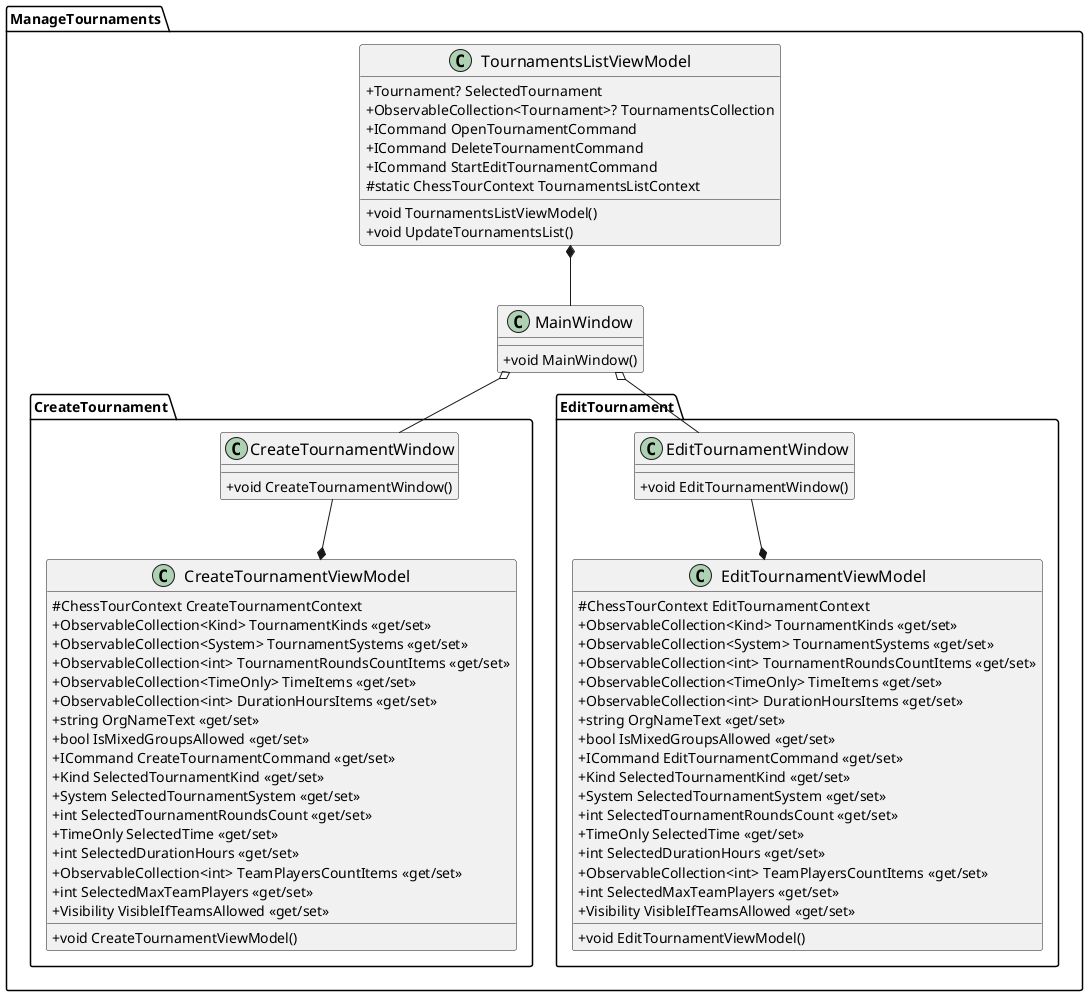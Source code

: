 ﻿@startuml Authentication

skinparam classAttributeIconSize 0

class Authentication.Login.AuthWindow {
    +void AuthWindow()
}


class Authentication.Login.LoginViewModel {
    +void LoginViewModel()
    +string Login <<get/set>>
    +string Password <<get/set>>
    +ICommand LoginCommand <<get/set>>
    +static User? CurrentUser <<get/set>>
    #static ChessTourContext LoginContext
}

class Authentication.Register.RegisterWindow {
    +void AuthWindow()
}

class Authentication.Register.RegisterViewModel {
    +void RegisterViewModel()
    +string Login <<get/set>>
    +string Password <<get/set>>
    +string PasswordConfirm <<get/set>>
    +ICommand RegisterCommand <<get/set>>
    #static ChessTourContext RegisterContext
}

abstract Helpers.ViewModelBase {
    +void ViewModelBase()
    +void OnPropertyChanged(string propertyName)
    ~bool SetField<T>(ref T field, T value, string propertyName)
}

Authentication.Login.AuthWindow -u-|> Window
Authentication.Login.LoginViewModel --|> ViewModelBase
Authentication.Login.AuthWindow --* Authentication.Login.LoginViewModel

Authentication.Register.RegisterWindow --|> Window
Authentication.Register.RegisterViewModel --|> ViewModelBase
Authentication.Register.RegisterWindow --* Authentication.Register.RegisterViewModel

' Auth window can launch the register window
Authentication.Login.AuthWindow o-l- Authentication.Register.RegisterWindow

ViewModelBase --() INotifyPropertyChanged

Authentication.Login.LoginViewModel --o DataAccess.ChessTourContext
Authentication.Register.RegisterViewModel --o DataAccess.ChessTourContext

@enduml

@startuml ManageTournaments

skinparam classAttributeIconSize 0

skinparam ClassFontSize 16

class ManageTournaments.TournamentsListViewModel {
    +void TournamentsListViewModel()
    +Tournament? SelectedTournament
    +ObservableCollection<Tournament>? TournamentsCollection
    +ICommand OpenTournamentCommand
    +ICommand DeleteTournamentCommand
    +ICommand StartEditTournamentCommand
    #static ChessTourContext TournamentsListContext
    +void UpdateTournamentsList()
}

class ManageTournaments.MainWindow {
    +void MainWindow()
}


ManageTournaments.MainWindow -u-* ManageTournaments.TournamentsListViewModel


class ManageTournaments.CreateTournament.CreateTournamentWindow {
    +void CreateTournamentWindow()
}

class ManageTournaments.CreateTournament.CreateTournamentViewModel{
 #ChessTourContext CreateTournamentContext
 +ObservableCollection<Kind> TournamentKinds <<get/set>>
    +ObservableCollection<System> TournamentSystems <<get/set>>
    +ObservableCollection<int> TournamentRoundsCountItems <<get/set>>
    +ObservableCollection<TimeOnly> TimeItems <<get/set>>
    +ObservableCollection<int> DurationHoursItems <<get/set>>
    +string OrgNameText <<get/set>>
    +bool IsMixedGroupsAllowed <<get/set>>
    +ICommand CreateTournamentCommand <<get/set>>
    +Kind SelectedTournamentKind <<get/set>>
    +System SelectedTournamentSystem <<get/set>>
    +int SelectedTournamentRoundsCount <<get/set>>
    +TimeOnly SelectedTime <<get/set>>
    +int SelectedDurationHours <<get/set>>
    +ObservableCollection<int> TeamPlayersCountItems <<get/set>>
    +int SelectedMaxTeamPlayers <<get/set>>
    +Visibility VisibleIfTeamsAllowed <<get/set>>
    +void CreateTournamentViewModel()
}

ManageTournaments.CreateTournament.CreateTournamentWindow --* ManageTournaments.CreateTournament.CreateTournamentViewModel
ManageTournaments.CreateTournament.CreateTournamentWindow -u-o ManageTournaments.MainWindow

class ManageTournaments.EditTournament.EditTournamentWindow {
    +void EditTournamentWindow()
}

class ManageTournaments.EditTournament.EditTournamentViewModel{
    +void EditTournamentViewModel()
    #ChessTourContext EditTournamentContext
    +ObservableCollection<Kind> TournamentKinds <<get/set>>
    +ObservableCollection<System> TournamentSystems <<get/set>>
    +ObservableCollection<int> TournamentRoundsCountItems <<get/set>>
    +ObservableCollection<TimeOnly> TimeItems <<get/set>>
    +ObservableCollection<int> DurationHoursItems <<get/set>>
    +string OrgNameText <<get/set>>
    +bool IsMixedGroupsAllowed <<get/set>>
    +ICommand EditTournamentCommand <<get/set>>
    +Kind SelectedTournamentKind <<get/set>>
    +System SelectedTournamentSystem <<get/set>>
    +int SelectedTournamentRoundsCount <<get/set>>
    +TimeOnly SelectedTime <<get/set>>
    +int SelectedDurationHours <<get/set>>
    +ObservableCollection<int> TeamPlayersCountItems <<get/set>>
    +int SelectedMaxTeamPlayers <<get/set>>
    +Visibility VisibleIfTeamsAllowed <<get/set>>
}

ManageTournaments.EditTournament.EditTournamentWindow --* ManageTournaments.EditTournament.EditTournamentViewModel
ManageTournaments.EditTournament.EditTournamentWindow -u-o ManageTournaments.MainWindow


@enduml

@startuml ManagePlayers

skinparam classAttributeIconSize 0
skinparam ClassFontSize 16

class ManageTournaments.ManagePlayers.ManagePlayersControl {
    +void ManagePlayersControl()
}
ManageTournaments.ManagePlayers.ManagePlayersControl ---|> UserControl

class ManageTournaments.ManagePlayers.PlayersViewModel {
    +void PlayersViewModel()
    +static ChessTourContext PlayersContext <<get/set>>
    +ObservableCollection<Player>? PlayersCollection <<get/set>>
    +ICommand AddPlayerCommand <<get/set>>
    +ICommand DeletePlayerCommand <<get/set>>
    +ObservableCollection<Team> TeamsAvailable <<get/set>>
    +ObservableCollection<int> BirthYears <<get/set>>
    +ObservableCollection<Group> GroupsAvailable <<get/set>>
    +void UpdatePlayersList()
    +void UpdateTeams()
    +void UpdateGroups()
}
ManageTournaments.ManagePlayers.PlayersViewModel *-- ManageTournaments.ManagePlayers.ManagePlayersControl

class ManageTournaments.ManagePlayers.AddPlayer.AddPlayerWindow {
    +void AddPlayerWindow()
}

class ManageTournaments.ManagePlayers.AddPlayer.AddPlayerViewModel{
    +void AddPlayerViewModel()
    +string PlayerFirstName <<get/set>>
    +string PlayerLastName <<get/set>>
    +char Gender <<get/set>>
    +ICommand CompleteAddPlayerCommand <<get/set>>
}

ManageTournaments.ManagePlayers.AddPlayer.AddPlayerViewModel *-- ManageTournaments.ManagePlayers.AddPlayer.AddPlayerWindow

ManageTournaments.ManagePlayers.AddPlayer.AddPlayerWindow -u-o ManageTournaments.ManagePlayers.ManagePlayersControl

class ManageTournaments.ManagePlayers.EditPlayer.EditPlayerWindow {
    +void EditPlayerWindow()
}

class ManageTournaments.ManagePlayers.EditPlayer.EditPlayerViewModel {
    #Player? Player <<get/set>>
    +string PlayerFirstName <<get/set>>
    +string PlayerLastName <<get/set>>
    +char Gender <<get/set>>
    +ICommand CompleteEditPlayerCommand <<get/set>>
}

ManageTournaments.ManagePlayers.EditPlayer.EditPlayerViewModel *-- ManageTournaments.ManagePlayers.EditPlayer.EditPlayerWindow

ManageTournaments.ManagePlayers.EditPlayer.EditPlayerWindow -l-o ManageTournaments.ManagePlayers.ManagePlayersControl
@enduml

@startuml ManageRatings

skinparam classAttributeIconSize 0
skinparam ClassFontSize 16

class ManageTournaments.ManageRatings.ManageRatingsControl {
    +void ManageRatingsControl()
}

ManageTournaments.ManageRatings.ManageRatingsControl ---|> UserControl

class ManageTournaments.ManageRatings.RatingsViewModel {
    +ObservableCollection<Rating>? PlayersSorted <<get/set>>
    +string Title <<get/set>>
    -static ChessTourContext RatingsContext
    +void RatingsViewModel()
    -void UpdateRating()
}

ManageTournaments.ManageRatings.RatingsViewModel *-- ManageTournaments.ManageRatings.ManageRatingsControl

@enduml

@startuml ManageTeams

skinparam classAttributeIconSize 0
skinparam ClassFontSize 16

class ManageTournaments.ManageTeams.ManageTeamsControl {
    +void ManageTeamsControl()
}

class ManageTournaments.ManageTeams.ManageTeamsViewModel {
    +ObservableCollection<Team>? TeamsCollection <<get/set>>
    +ICommand AddTeamCommand <<get/set>>
    +ICommand DeleteTeamCommand <<get/set>>
    +ICommand EditTeamCommand <<get/set>>
    +string TeamName <<get/set>>
    #static readonly ChessTourContext TeamsContext
    +void ManageTeamsViewModel()
    -void UpdateTeams()
}

ManageTournaments.ManageTeams.ManageTeamsViewModel *-- ManageTournaments.ManageTeams.ManageTeamsControl

class ManageTournaments.ManageTeams.AddTeam.AddTeamWindow {
    +void AddTeamWindow()
}

ManageTournaments.ManageTeams.AddTeam.AddTeamWindow --* ManageTournaments.ManageTeams.ManageTeamsViewModel

class ManageTournaments.ManageTeams.EditTeam.EditTeamWindow {
    +void EditTeamWindow()
}

class ManageTournaments.ManageTeams.EditTeam.EditTeamViewModel {
    +void EditTeamViewModel()
    +string Name <<get/set>>
    +string Attribute <<get/set>>
    +bool IsActive <<get/set>>
    +ICommand SaveCommand <<get/set>>
    #Team? Team <<get/set>>
}

ManageTournaments.ManageTeams.EditTeam.EditTeamViewModel *-- ManageTournaments.ManageTeams.EditTeam.EditTeamWindow

ManageTournaments.ManageTeams.EditTeam.EditTeamWindow --o ManageTournaments.ManageTeams.ManageTeamsViewModel

@enduml

@startuml ManagePairs

skinparam classAttributeIconSize 0
skinparam ClassFontSize 16

class ManageTournaments.ManageGames.PairsGridControl {
    +void PairsGridControl()
}

ManageTournaments.ManageGames.PairsGridControl ---|> UserControl

class ManageTournaments.ManageGames.PairsGridViewModel {
    +void PairsGridViewModel()
    +string ToursInfo <<get/set>>
    +ObservableCollection<Pair>? Pairs <<get/set>>
    +ObservableCollection<Pair>? PairsForSelectedTour <<get/set>>
    +int SelectedTour <<get/set>>
    +int CurrentTour <<get/set>>
    + ICommand StartNewTour <<get/set>>
    + ICommand ShowPrevTour <<get/set>>
    + ICommand ShowNextTour <<get/set>>
    -void UpdateCurrentTour()
    -void UpdatePairs()
    -void UpdatePairsForSelectedTour()
}

ManageTournaments.ManageGames.PairsGridViewModel *-- ManageTournaments.ManageGames.PairsGridControl

@enduml

@startuml ManageGroups

skinparam classAttributeIconSize 0

class ManageTournaments.ManageGroups.GroupsListControl {
    +void GroupsListControl()
}

class ManageTournaments.ManageGroups.ManageGroupsViewModel {
    +void GroupsListViewModel()
    +ObservableCollection<Group>? GroupsCollection <<get/set>>
    +ICommand AddGroupCommand <<get/set>>
    +ICommand DeleteGroupCommand <<get/set>>
    +ICommand EditGroupCommand <<get/set>>
    +string GroupName <<get/set>>
    +string GroupIdentifier <<get/set>>
    #static readonly ChessTourContext GroupsContext
    -void UpdateGroups()
}

ManageTournaments.ManageGroups.ManageGroupsViewModel *-- ManageTournaments.ManageGroups.GroupsListControl

class ManageTournaments.ManageGroups.AddGroup.AddGroupWindow {
    +void AddGroupWindow()
}

ManageTournaments.ManageGroups.AddGroup.AddGroupWindow --* ManageTournaments.ManageGroups.ManageGroupsViewModel

class ManageTournaments.ManageGroups.EditGroup.EditGroupWindow {
    +void EditGroupWindow()
}

class ManageTournaments.ManageGroups.EditGroup.EditGroupViewModel {
    +void EditGroupViewModel()
    +string GroupName <<get/set>>
    +string GroupIdentity <<get/set>>
    +ICommand SaveCommand <<get/set>>
    #Group? Group <<get/set>>
}

ManageTournaments.ManageGroups.EditGroup.EditGroupViewModel *-- ManageTournaments.ManageGroups.EditGroup.EditGroupWindow

ManageTournaments.ManageGroups.EditGroup.EditGroupWindow --o ManageTournaments.ManageGroups.ManageGroupsViewModel

@enduml

@startuml Tree

skinparam classAttributeIconSize 0

class ManageTournaments.TreeControl {
    +void TreeControl()
}

class ManageTournaments.TreeViewModel {
    +void TreeViewModel()
    #static readonly ChessTourContext TreeContext
    +ObservableCollection<Tournament>? TournamentsCollection <<get/set>>
    +Tournament? SelectedTournament <<get/set>>
    +Team? SelectedTeam <<get/set>>
    +Player? SelectedPlayer <<get/set>>
    -UpdateTournaments()
}

ManageTournaments.TreeViewModel *-- ManageTournaments.TreeControl

@enduml

